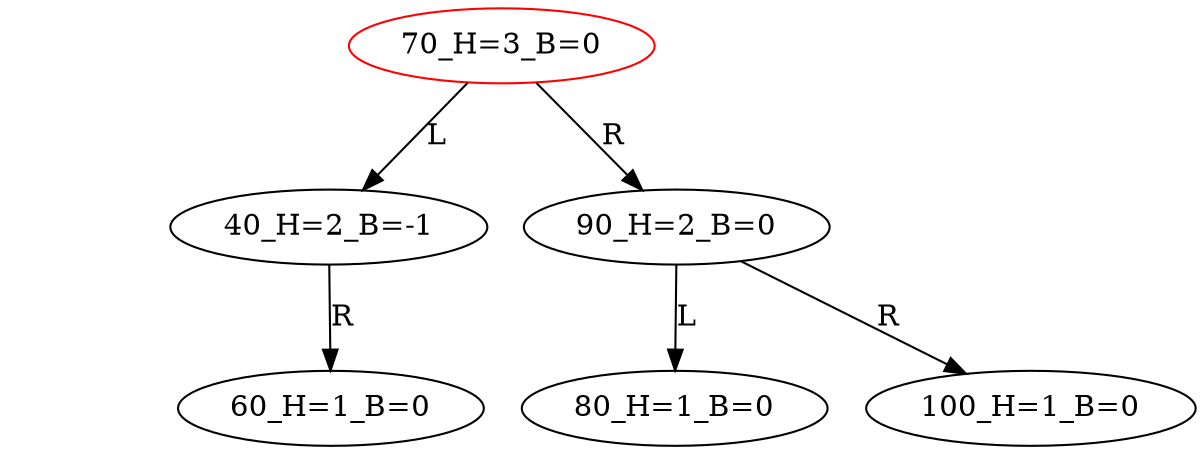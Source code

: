 digraph BiTreeDelete {
"70_H=3_B=0" -> {"40_H=2_B=-1"} [label="L"]
"70_H=3_B=0" -> {"90_H=2_B=0"} [label="R"]
"40_H=2_B=-1" -> {"HD0"} [label="L"] [style=invis]
"HD0" [style=invis]
"40_H=2_B=-1" -> {"60_H=1_B=0"} [label="R"]
"90_H=2_B=0" -> {"80_H=1_B=0"} [label="L"]
"90_H=2_B=0" -> {"100_H=1_B=0"} [label="R"]
"70_H=3_B=0" [color=red]
"40_H=2_B=-1"
"60_H=1_B=0"
"90_H=2_B=0"
"80_H=1_B=0"
"100_H=1_B=0"
}
